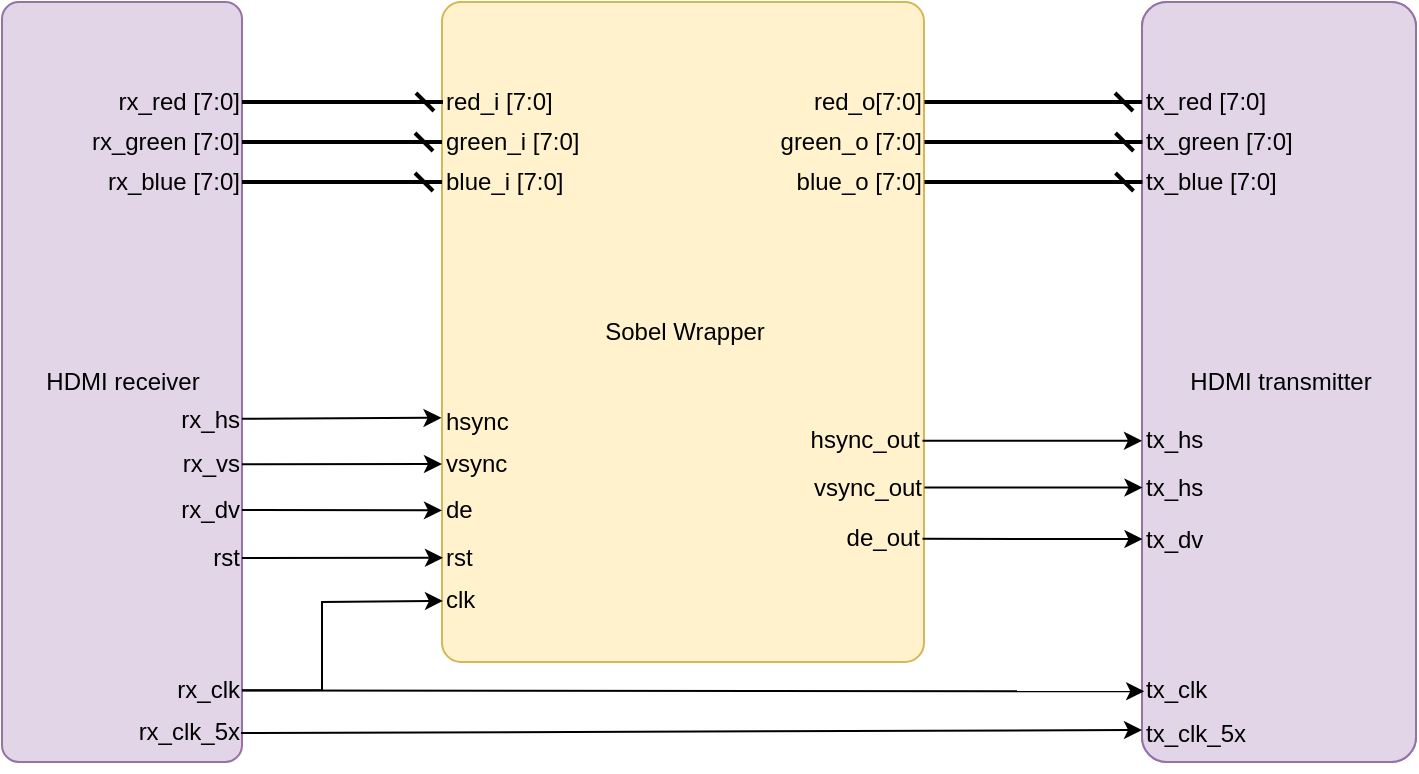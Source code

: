 <mxfile version="18.0.6" type="device" pages="2"><diagram id="JZycObepMdi49FWw7ps3" name="Page-1"><mxGraphModel dx="1115" dy="683" grid="1" gridSize="10" guides="1" tooltips="1" connect="1" arrows="1" fold="1" page="1" pageScale="1" pageWidth="827" pageHeight="1169" math="0" shadow="0"><root><mxCell id="0"/><mxCell id="1" parent="0"/><mxCell id="TndXfAfKt26nzA3VVs3M-6" value="" style="group;html=1;" vertex="1" connectable="0" parent="1"><mxGeometry x="50" y="260" width="122.38" height="384.62" as="geometry"/></mxCell><mxCell id="TndXfAfKt26nzA3VVs3M-5" value="HDMI receiver" style="rounded=1;fillColor=#e1d5e7;strokeColor=#9673a6;arcSize=7;html=1;" vertex="1" parent="TndXfAfKt26nzA3VVs3M-6"><mxGeometry width="120.0" height="380.0" as="geometry"/></mxCell><mxCell id="TndXfAfKt26nzA3VVs3M-21" value="rx_red [7:0]" style="text;resizable=0;autosize=1;align=right;verticalAlign=middle;points=[];fillColor=none;strokeColor=none;rounded=0;html=1;" vertex="1" parent="TndXfAfKt26nzA3VVs3M-6"><mxGeometry x="40" y="40.004" width="80" height="20" as="geometry"/></mxCell><mxCell id="TndXfAfKt26nzA3VVs3M-22" value="rx_green [7:0]" style="text;resizable=0;autosize=1;align=right;verticalAlign=middle;points=[];fillColor=none;strokeColor=none;rounded=0;html=1;" vertex="1" parent="TndXfAfKt26nzA3VVs3M-6"><mxGeometry x="30.0" y="59.999" width="90" height="20" as="geometry"/></mxCell><mxCell id="TndXfAfKt26nzA3VVs3M-23" value="rx_blue [7:0]" style="text;resizable=0;autosize=1;align=right;verticalAlign=middle;points=[];fillColor=none;strokeColor=none;rounded=0;html=1;" vertex="1" parent="TndXfAfKt26nzA3VVs3M-6"><mxGeometry x="40" y="80.003" width="80" height="20" as="geometry"/></mxCell><mxCell id="OPmnhB3L-pcJcR6Z2BZi-1" value="" style="group;html=1;" vertex="1" connectable="0" parent="TndXfAfKt26nzA3VVs3M-6"><mxGeometry x="64.76" y="195.8" width="55.24" height="150.288" as="geometry"/></mxCell><mxCell id="TndXfAfKt26nzA3VVs3M-2" value="rx_hs" style="text;strokeColor=none;fillColor=none;align=right;verticalAlign=middle;rounded=0;html=1;" vertex="1" parent="OPmnhB3L-pcJcR6Z2BZi-1"><mxGeometry x="2.842e-14" width="55.24" height="25.55" as="geometry"/></mxCell><mxCell id="TndXfAfKt26nzA3VVs3M-1" value="rx_vs" style="text;strokeColor=none;fillColor=none;align=right;verticalAlign=middle;rounded=0;html=1;" vertex="1" parent="TndXfAfKt26nzA3VVs3M-6"><mxGeometry x="64.76" y="217.129" width="55.24" height="27.97" as="geometry"/></mxCell><mxCell id="OPmnhB3L-pcJcR6Z2BZi-2" value="rx_clk_5x" style="text;strokeColor=none;fillColor=none;align=right;verticalAlign=middle;rounded=0;html=1;" vertex="1" parent="TndXfAfKt26nzA3VVs3M-6"><mxGeometry x="64.76" y="346.08" width="55.48" height="38.54" as="geometry"/></mxCell><mxCell id="TndXfAfKt26nzA3VVs3M-56" value="rx_clk" style="text;strokeColor=none;fillColor=none;align=right;verticalAlign=middle;rounded=0;html=1;" vertex="1" parent="TndXfAfKt26nzA3VVs3M-6"><mxGeometry x="78.093" y="325.004" width="41.907" height="38.543" as="geometry"/></mxCell><mxCell id="TndXfAfKt26nzA3VVs3M-3" value="rx_dv" style="text;strokeColor=none;fillColor=none;align=right;verticalAlign=middle;rounded=0;html=1;" vertex="1" parent="TndXfAfKt26nzA3VVs3M-6"><mxGeometry x="78.093" y="234.927" width="41.907" height="38.543" as="geometry"/></mxCell><mxCell id="TndXfAfKt26nzA3VVs3M-57" value="rst" style="text;strokeColor=none;fillColor=none;align=right;verticalAlign=middle;rounded=0;html=1;" vertex="1" parent="TndXfAfKt26nzA3VVs3M-6"><mxGeometry x="78.09" y="260.0" width="41.91" height="35.8" as="geometry"/></mxCell><mxCell id="TndXfAfKt26nzA3VVs3M-7" value="" style="group;html=1;" vertex="1" connectable="0" parent="1"><mxGeometry x="620" y="260" width="137" height="380" as="geometry"/></mxCell><mxCell id="TndXfAfKt26nzA3VVs3M-8" value="HDMI transmitter" style="rounded=1;fillColor=#e1d5e7;strokeColor=#9673a6;arcSize=9;html=1;" vertex="1" parent="TndXfAfKt26nzA3VVs3M-7"><mxGeometry width="137" height="380.0" as="geometry"/></mxCell><mxCell id="TndXfAfKt26nzA3VVs3M-27" value="tx_red" style="text;resizable=0;autosize=1;align=center;verticalAlign=middle;points=[];fillColor=none;strokeColor=none;rounded=0;html=1;" vertex="1" parent="TndXfAfKt26nzA3VVs3M-7"><mxGeometry x="5" y="35.014" width="50" height="20" as="geometry"/></mxCell><mxCell id="TndXfAfKt26nzA3VVs3M-28" value="tx_green" style="text;resizable=0;autosize=1;align=center;verticalAlign=middle;points=[];fillColor=none;strokeColor=none;rounded=0;html=1;" vertex="1" parent="TndXfAfKt26nzA3VVs3M-7"><mxGeometry y="75.729" width="60" height="20" as="geometry"/></mxCell><mxCell id="TndXfAfKt26nzA3VVs3M-29" value="tx_blue" style="text;resizable=0;autosize=1;align=center;verticalAlign=middle;points=[];fillColor=none;strokeColor=none;rounded=0;html=1;" vertex="1" parent="TndXfAfKt26nzA3VVs3M-7"><mxGeometry x="5" y="116.443" width="50" height="20" as="geometry"/></mxCell><mxCell id="TndXfAfKt26nzA3VVs3M-36" value="tx_red" style="text;resizable=0;autosize=1;align=center;verticalAlign=middle;points=[];fillColor=none;strokeColor=none;rounded=0;html=1;" vertex="1" parent="TndXfAfKt26nzA3VVs3M-7"><mxGeometry x="5" y="35.014" width="50" height="20" as="geometry"/></mxCell><mxCell id="TndXfAfKt26nzA3VVs3M-37" value="tx_green" style="text;resizable=0;autosize=1;align=center;verticalAlign=middle;points=[];fillColor=none;strokeColor=none;rounded=0;html=1;" vertex="1" parent="TndXfAfKt26nzA3VVs3M-7"><mxGeometry y="75.729" width="60" height="20" as="geometry"/></mxCell><mxCell id="TndXfAfKt26nzA3VVs3M-38" value="tx_blue" style="text;resizable=0;autosize=1;align=center;verticalAlign=middle;points=[];fillColor=none;strokeColor=none;rounded=0;html=1;" vertex="1" parent="TndXfAfKt26nzA3VVs3M-7"><mxGeometry x="5" y="116.443" width="50" height="20" as="geometry"/></mxCell><mxCell id="TndXfAfKt26nzA3VVs3M-40" value="tx_red" style="text;resizable=0;autosize=1;align=center;verticalAlign=middle;points=[];fillColor=none;strokeColor=none;rounded=0;html=1;" vertex="1" parent="TndXfAfKt26nzA3VVs3M-7"><mxGeometry x="5" y="35.014" width="50" height="20" as="geometry"/></mxCell><mxCell id="TndXfAfKt26nzA3VVs3M-41" value="tx_green" style="text;resizable=0;autosize=1;align=center;verticalAlign=middle;points=[];fillColor=none;strokeColor=none;rounded=0;html=1;" vertex="1" parent="TndXfAfKt26nzA3VVs3M-7"><mxGeometry y="75.729" width="60" height="20" as="geometry"/></mxCell><mxCell id="TndXfAfKt26nzA3VVs3M-42" value="tx_blue" style="text;resizable=0;autosize=1;align=center;verticalAlign=middle;points=[];fillColor=none;strokeColor=none;rounded=0;html=1;" vertex="1" parent="TndXfAfKt26nzA3VVs3M-7"><mxGeometry x="5" y="116.443" width="50" height="20" as="geometry"/></mxCell><mxCell id="TndXfAfKt26nzA3VVs3M-44" value="tx_red" style="text;resizable=0;autosize=1;align=center;verticalAlign=middle;points=[];fillColor=none;strokeColor=none;rounded=0;html=1;" vertex="1" parent="TndXfAfKt26nzA3VVs3M-7"><mxGeometry x="5" y="35.014" width="50" height="20" as="geometry"/></mxCell><mxCell id="TndXfAfKt26nzA3VVs3M-45" value="tx_green" style="text;resizable=0;autosize=1;align=center;verticalAlign=middle;points=[];fillColor=none;strokeColor=none;rounded=0;html=1;" vertex="1" parent="TndXfAfKt26nzA3VVs3M-7"><mxGeometry y="75.729" width="60" height="20" as="geometry"/></mxCell><mxCell id="TndXfAfKt26nzA3VVs3M-46" value="tx_blue" style="text;resizable=0;autosize=1;align=center;verticalAlign=middle;points=[];fillColor=none;strokeColor=none;rounded=0;html=1;" vertex="1" parent="TndXfAfKt26nzA3VVs3M-7"><mxGeometry x="5" y="116.443" width="50" height="20" as="geometry"/></mxCell><mxCell id="OPmnhB3L-pcJcR6Z2BZi-3" value="tx_hs" style="text;strokeColor=none;fillColor=none;align=center;verticalAlign=middle;rounded=0;html=1;" vertex="1" parent="TndXfAfKt26nzA3VVs3M-7"><mxGeometry x="-4.663e-15" y="217.899" width="55.24" height="21.333" as="geometry"/></mxCell><mxCell id="OPmnhB3L-pcJcR6Z2BZi-4" value="tx_dv" style="text;strokeColor=none;fillColor=none;align=center;verticalAlign=middle;rounded=0;html=1;" vertex="1" parent="TndXfAfKt26nzA3VVs3M-7"><mxGeometry y="240.15" width="53.04" height="28.4" as="geometry"/></mxCell><mxCell id="OPmnhB3L-pcJcR6Z2BZi-5" value="tx_hs" style="text;strokeColor=none;fillColor=none;align=center;verticalAlign=middle;rounded=0;html=1;" vertex="1" parent="TndXfAfKt26nzA3VVs3M-7"><mxGeometry x="-0.24" y="195.796" width="55.24" height="18.827" as="geometry"/></mxCell><mxCell id="OPmnhB3L-pcJcR6Z2BZi-9" value="hsync_out" style="text;strokeColor=none;fillColor=none;align=center;verticalAlign=middle;rounded=0;html=1;" vertex="1" parent="TndXfAfKt26nzA3VVs3M-7"><mxGeometry x="-165.24" y="195.796" width="55.24" height="18.827" as="geometry"/></mxCell><mxCell id="OPmnhB3L-pcJcR6Z2BZi-10" value="vsync_out" style="text;strokeColor=none;fillColor=none;align=center;verticalAlign=middle;rounded=0;html=1;" vertex="1" parent="TndXfAfKt26nzA3VVs3M-7"><mxGeometry x="-164.24" y="217.899" width="55.24" height="21.333" as="geometry"/></mxCell><mxCell id="OPmnhB3L-pcJcR6Z2BZi-11" value="de_out" style="text;strokeColor=none;fillColor=none;align=center;verticalAlign=middle;rounded=0;html=1;" vertex="1" parent="TndXfAfKt26nzA3VVs3M-7"><mxGeometry x="-151.907" y="240.003" width="41.907" height="28.4" as="geometry"/></mxCell><mxCell id="OPmnhB3L-pcJcR6Z2BZi-12" value="" style="group;html=1;" vertex="1" connectable="0" parent="TndXfAfKt26nzA3VVs3M-7"><mxGeometry width="137" height="380" as="geometry"/></mxCell><mxCell id="OPmnhB3L-pcJcR6Z2BZi-13" value="HDMI transmitter" style="rounded=1;fillColor=#e1d5e7;strokeColor=#9673a6;arcSize=9;html=1;" vertex="1" parent="OPmnhB3L-pcJcR6Z2BZi-12"><mxGeometry width="137" height="380.0" as="geometry"/></mxCell><mxCell id="OPmnhB3L-pcJcR6Z2BZi-16" value="tx_blue [7:0]" style="text;resizable=0;autosize=1;align=left;verticalAlign=middle;points=[];fillColor=none;strokeColor=none;rounded=0;html=1;" vertex="1" parent="OPmnhB3L-pcJcR6Z2BZi-12"><mxGeometry x="0.24" y="80.013" width="80" height="20" as="geometry"/></mxCell><mxCell id="OPmnhB3L-pcJcR6Z2BZi-20" value="tx_red [7:0]" style="text;resizable=0;autosize=1;align=left;verticalAlign=middle;points=[];fillColor=none;strokeColor=none;rounded=0;html=1;" vertex="1" parent="OPmnhB3L-pcJcR6Z2BZi-12"><mxGeometry x="2.22e-16" y="40.004" width="80" height="20" as="geometry"/></mxCell><mxCell id="OPmnhB3L-pcJcR6Z2BZi-21" value="tx_green [7:0]" style="text;resizable=0;autosize=1;align=left;verticalAlign=middle;points=[];fillColor=none;strokeColor=none;rounded=0;html=1;" vertex="1" parent="OPmnhB3L-pcJcR6Z2BZi-12"><mxGeometry x="0.24" y="60.009" width="90" height="20" as="geometry"/></mxCell><mxCell id="OPmnhB3L-pcJcR6Z2BZi-26" value="tx_hs" style="text;strokeColor=none;fillColor=none;align=left;verticalAlign=middle;rounded=0;html=1;" vertex="1" parent="OPmnhB3L-pcJcR6Z2BZi-12"><mxGeometry x="0.24" y="232.099" width="55.24" height="21.333" as="geometry"/></mxCell><mxCell id="OPmnhB3L-pcJcR6Z2BZi-27" value="tx_dv" style="text;strokeColor=none;fillColor=none;align=left;verticalAlign=middle;rounded=0;html=1;" vertex="1" parent="OPmnhB3L-pcJcR6Z2BZi-12"><mxGeometry x="0.24" y="254.35" width="53.04" height="28.4" as="geometry"/></mxCell><mxCell id="OPmnhB3L-pcJcR6Z2BZi-28" value="tx_hs" style="text;strokeColor=none;fillColor=none;align=left;verticalAlign=middle;rounded=0;html=1;" vertex="1" parent="OPmnhB3L-pcJcR6Z2BZi-12"><mxGeometry x="-4.441e-15" y="209.996" width="55.24" height="18.827" as="geometry"/></mxCell><mxCell id="OPmnhB3L-pcJcR6Z2BZi-29" value="tx_clk" style="text;strokeColor=none;fillColor=none;align=left;verticalAlign=middle;rounded=0;html=1;" vertex="1" parent="OPmnhB3L-pcJcR6Z2BZi-12"><mxGeometry x="0.24" y="330.08" width="53.04" height="28.4" as="geometry"/></mxCell><mxCell id="OPmnhB3L-pcJcR6Z2BZi-30" value="tx_clk_5x" style="text;strokeColor=none;fillColor=none;align=left;verticalAlign=middle;rounded=0;html=1;" vertex="1" parent="OPmnhB3L-pcJcR6Z2BZi-12"><mxGeometry x="0.24" y="351.6" width="60" height="28.4" as="geometry"/></mxCell><mxCell id="TndXfAfKt26nzA3VVs3M-14" value="Sobel Wrapper" style="rounded=1;fillColor=#fff2cc;strokeColor=#d6b656;arcSize=4;html=1;" vertex="1" parent="1"><mxGeometry x="270" y="260" width="241" height="330" as="geometry"/></mxCell><mxCell id="TndXfAfKt26nzA3VVs3M-30" value="red_i [7:0]" style="text;resizable=0;autosize=1;align=left;verticalAlign=middle;points=[];fillColor=none;strokeColor=none;rounded=0;html=1;" vertex="1" parent="1"><mxGeometry x="270.48" y="300" width="70" height="20" as="geometry"/></mxCell><mxCell id="TndXfAfKt26nzA3VVs3M-31" value="green_i [7:0]" style="text;resizable=0;autosize=1;align=left;verticalAlign=middle;points=[];fillColor=none;strokeColor=none;rounded=0;html=1;" vertex="1" parent="1"><mxGeometry x="270" y="320" width="80" height="20" as="geometry"/></mxCell><mxCell id="TndXfAfKt26nzA3VVs3M-32" value="blue_i [7:0]" style="text;resizable=0;autosize=1;align=left;verticalAlign=middle;points=[];fillColor=none;strokeColor=none;rounded=0;html=1;" vertex="1" parent="1"><mxGeometry x="270" y="340" width="70" height="20" as="geometry"/></mxCell><mxCell id="TndXfAfKt26nzA3VVs3M-33" value="vsync" style="text;strokeColor=none;fillColor=none;align=left;verticalAlign=middle;rounded=0;html=1;" vertex="1" parent="1"><mxGeometry x="270" y="479.68" width="55.24" height="22.87" as="geometry"/></mxCell><mxCell id="TndXfAfKt26nzA3VVs3M-34" value="hsync" style="text;strokeColor=none;fillColor=none;align=left;verticalAlign=middle;rounded=0;html=1;" vertex="1" parent="1"><mxGeometry x="270.0" y="460.856" width="55.24" height="18.827" as="geometry"/></mxCell><mxCell id="TndXfAfKt26nzA3VVs3M-35" value="de" style="text;strokeColor=none;fillColor=none;align=left;verticalAlign=middle;rounded=0;html=1;" vertex="1" parent="1"><mxGeometry x="270" y="500" width="42.87" height="28.4" as="geometry"/></mxCell><mxCell id="TndXfAfKt26nzA3VVs3M-48" value="vsync_out" style="text;strokeColor=none;fillColor=none;align=right;verticalAlign=middle;rounded=0;html=1;" vertex="1" parent="1"><mxGeometry x="456" y="492.099" width="55.24" height="21.333" as="geometry"/></mxCell><mxCell id="TndXfAfKt26nzA3VVs3M-49" value="de_out" style="text;strokeColor=none;fillColor=none;align=right;verticalAlign=middle;rounded=0;html=1;" vertex="1" parent="1"><mxGeometry x="468.333" y="514.203" width="41.907" height="28.4" as="geometry"/></mxCell><mxCell id="OPmnhB3L-pcJcR6Z2BZi-44" value="" style="edgeStyle=orthogonalEdgeStyle;rounded=0;orthogonalLoop=1;jettySize=auto;strokeWidth=2;endArrow=dash;endFill=0;html=1;" edge="1" parent="1" source="TndXfAfKt26nzA3VVs3M-50" target="OPmnhB3L-pcJcR6Z2BZi-20"><mxGeometry relative="1" as="geometry"/></mxCell><mxCell id="TndXfAfKt26nzA3VVs3M-50" value="red_o[7:0]" style="text;resizable=0;autosize=1;align=right;verticalAlign=middle;points=[];fillColor=none;strokeColor=none;rounded=0;html=1;" vertex="1" parent="1"><mxGeometry x="441.24" y="300" width="70" height="20" as="geometry"/></mxCell><mxCell id="OPmnhB3L-pcJcR6Z2BZi-45" value="" style="edgeStyle=orthogonalEdgeStyle;rounded=0;orthogonalLoop=1;jettySize=auto;strokeWidth=2;endArrow=dash;endFill=0;html=1;" edge="1" parent="1" source="TndXfAfKt26nzA3VVs3M-51" target="OPmnhB3L-pcJcR6Z2BZi-21"><mxGeometry relative="1" as="geometry"/></mxCell><mxCell id="TndXfAfKt26nzA3VVs3M-51" value="green_o [7:0]" style="text;resizable=0;autosize=1;align=right;verticalAlign=middle;points=[];fillColor=none;strokeColor=none;rounded=0;html=1;" vertex="1" parent="1"><mxGeometry x="421.24" y="320" width="90" height="20" as="geometry"/></mxCell><mxCell id="OPmnhB3L-pcJcR6Z2BZi-46" value="" style="edgeStyle=orthogonalEdgeStyle;rounded=0;orthogonalLoop=1;jettySize=auto;strokeWidth=2;endArrow=dash;endFill=0;html=1;" edge="1" parent="1" source="TndXfAfKt26nzA3VVs3M-52" target="OPmnhB3L-pcJcR6Z2BZi-16"><mxGeometry relative="1" as="geometry"/></mxCell><mxCell id="TndXfAfKt26nzA3VVs3M-52" value="blue_o [7:0]" style="text;resizable=0;autosize=1;align=right;verticalAlign=middle;points=[];fillColor=none;strokeColor=none;rounded=0;html=1;" vertex="1" parent="1"><mxGeometry x="431.24" y="340" width="80" height="20" as="geometry"/></mxCell><mxCell id="TndXfAfKt26nzA3VVs3M-53" value="hsync_out" style="text;strokeColor=none;fillColor=none;align=right;verticalAlign=middle;rounded=0;html=1;" vertex="1" parent="1"><mxGeometry x="455" y="469.996" width="55.24" height="18.827" as="geometry"/></mxCell><mxCell id="TndXfAfKt26nzA3VVs3M-54" value="clk" style="text;strokeColor=none;fillColor=none;align=left;verticalAlign=middle;rounded=0;html=1;" vertex="1" parent="1"><mxGeometry x="270.483" y="545.073" width="41.907" height="28.4" as="geometry"/></mxCell><mxCell id="TndXfAfKt26nzA3VVs3M-55" value="rst" style="text;strokeColor=none;fillColor=none;align=left;verticalAlign=middle;rounded=0;html=1;" vertex="1" parent="1"><mxGeometry x="270.483" y="523.703" width="41.907" height="28.4" as="geometry"/></mxCell><mxCell id="TndXfAfKt26nzA3VVs3M-58" value="" style="endArrow=classic;rounded=0;entryX=-0.001;entryY=0.63;entryDx=0;entryDy=0;entryPerimeter=0;html=1;" edge="1" parent="1" source="TndXfAfKt26nzA3VVs3M-2" target="TndXfAfKt26nzA3VVs3M-14"><mxGeometry width="50" height="50" relative="1" as="geometry"><mxPoint x="210" y="420" as="sourcePoint"/><mxPoint x="260" y="370" as="targetPoint"/></mxGeometry></mxCell><mxCell id="TndXfAfKt26nzA3VVs3M-59" value="" style="endArrow=classic;rounded=0;html=1;" edge="1" parent="1" source="TndXfAfKt26nzA3VVs3M-1"><mxGeometry width="50" height="50" relative="1" as="geometry"><mxPoint x="180.0" y="475.314" as="sourcePoint"/><mxPoint x="270" y="491" as="targetPoint"/></mxGeometry></mxCell><mxCell id="TndXfAfKt26nzA3VVs3M-60" value="" style="endArrow=classic;rounded=0;entryX=0;entryY=0.5;entryDx=0;entryDy=0;html=1;" edge="1" parent="1" target="TndXfAfKt26nzA3VVs3M-35"><mxGeometry width="50" height="50" relative="1" as="geometry"><mxPoint x="170" y="514" as="sourcePoint"/><mxPoint x="260" y="514" as="targetPoint"/></mxGeometry></mxCell><mxCell id="TndXfAfKt26nzA3VVs3M-62" value="" style="endArrow=classic;rounded=0;html=1;" edge="1" parent="1" target="TndXfAfKt26nzA3VVs3M-55"><mxGeometry width="50" height="50" relative="1" as="geometry"><mxPoint x="170" y="538" as="sourcePoint"/><mxPoint x="313.34" y="505.231" as="targetPoint"/></mxGeometry></mxCell><mxCell id="OPmnhB3L-pcJcR6Z2BZi-6" value="" style="endArrow=classic;rounded=0;html=1;" edge="1" parent="1" source="TndXfAfKt26nzA3VVs3M-53" target="OPmnhB3L-pcJcR6Z2BZi-28"><mxGeometry width="50" height="50" relative="1" as="geometry"><mxPoint x="530" y="500" as="sourcePoint"/><mxPoint x="580" y="450" as="targetPoint"/></mxGeometry></mxCell><mxCell id="OPmnhB3L-pcJcR6Z2BZi-7" value="" style="endArrow=classic;rounded=0;html=1;" edge="1" parent="1" source="TndXfAfKt26nzA3VVs3M-48" target="OPmnhB3L-pcJcR6Z2BZi-26"><mxGeometry width="50" height="50" relative="1" as="geometry"><mxPoint x="522.541" y="473.722" as="sourcePoint"/><mxPoint x="630.0" y="479.409" as="targetPoint"/></mxGeometry></mxCell><mxCell id="OPmnhB3L-pcJcR6Z2BZi-8" value="" style="endArrow=classic;rounded=0;html=1;" edge="1" parent="1" source="TndXfAfKt26nzA3VVs3M-49" target="OPmnhB3L-pcJcR6Z2BZi-27"><mxGeometry width="50" height="50" relative="1" as="geometry"><mxPoint x="521" y="498.721" as="sourcePoint"/><mxPoint x="629.76" y="499.331" as="targetPoint"/></mxGeometry></mxCell><mxCell id="OPmnhB3L-pcJcR6Z2BZi-32" value="" style="endArrow=classic;rounded=0;exitX=0.996;exitY=0.962;exitDx=0;exitDy=0;exitPerimeter=0;html=1;" edge="1" parent="1" source="TndXfAfKt26nzA3VVs3M-5"><mxGeometry width="50" height="50" relative="1" as="geometry"><mxPoint x="370" y="530" as="sourcePoint"/><mxPoint x="620" y="624" as="targetPoint"/></mxGeometry></mxCell><mxCell id="OPmnhB3L-pcJcR6Z2BZi-33" value="" style="endArrow=classic;rounded=0;exitX=1;exitY=0.5;exitDx=0;exitDy=0;entryX=0.008;entryY=0.907;entryDx=0;entryDy=0;entryPerimeter=0;html=1;" edge="1" parent="1" source="TndXfAfKt26nzA3VVs3M-56" target="OPmnhB3L-pcJcR6Z2BZi-13"><mxGeometry width="50" height="50" relative="1" as="geometry"><mxPoint x="340" y="540" as="sourcePoint"/><mxPoint x="390" y="490" as="targetPoint"/><Array as="points"/></mxGeometry></mxCell><mxCell id="OPmnhB3L-pcJcR6Z2BZi-35" value="" style="endArrow=classic;rounded=0;html=1;" edge="1" parent="1" source="TndXfAfKt26nzA3VVs3M-56" target="TndXfAfKt26nzA3VVs3M-54"><mxGeometry width="50" height="50" relative="1" as="geometry"><mxPoint x="210" y="600" as="sourcePoint"/><mxPoint x="260" y="550" as="targetPoint"/><Array as="points"><mxPoint x="210" y="604"/><mxPoint x="210" y="560"/></Array></mxGeometry></mxCell><mxCell id="OPmnhB3L-pcJcR6Z2BZi-37" value="" style="endArrow=dash;rounded=0;strokeWidth=2;endFill=0;html=1;" edge="1" parent="1" source="TndXfAfKt26nzA3VVs3M-21" target="TndXfAfKt26nzA3VVs3M-30"><mxGeometry width="50" height="50" relative="1" as="geometry"><mxPoint x="310" y="410" as="sourcePoint"/><mxPoint x="360" y="360" as="targetPoint"/></mxGeometry></mxCell><mxCell id="OPmnhB3L-pcJcR6Z2BZi-38" value="" style="endArrow=dash;rounded=0;strokeWidth=2;endFill=0;html=1;" edge="1" parent="1" source="TndXfAfKt26nzA3VVs3M-22" target="TndXfAfKt26nzA3VVs3M-31"><mxGeometry width="50" height="50" relative="1" as="geometry"><mxPoint x="177.38" y="310.004" as="sourcePoint"/><mxPoint x="290" y="310.001" as="targetPoint"/></mxGeometry></mxCell><mxCell id="OPmnhB3L-pcJcR6Z2BZi-39" value="" style="endArrow=dash;rounded=0;strokeWidth=2;endFill=0;html=1;" edge="1" parent="1" source="TndXfAfKt26nzA3VVs3M-23" target="TndXfAfKt26nzA3VVs3M-32"><mxGeometry width="50" height="50" relative="1" as="geometry"><mxPoint x="182.38" y="357.35" as="sourcePoint"/><mxPoint x="280" y="344.079" as="targetPoint"/></mxGeometry></mxCell></root></mxGraphModel></diagram><diagram id="h51cnoG66go8Olg0Tf0J" name="Page-2"><mxGraphModel dx="291" dy="649" grid="1" gridSize="10" guides="1" tooltips="1" connect="1" arrows="1" fold="1" page="1" pageScale="1" pageWidth="827" pageHeight="1169" math="0" shadow="0"><root><mxCell id="0"/><mxCell id="1" parent="0"/></root></mxGraphModel></diagram></mxfile>